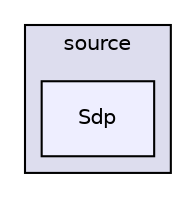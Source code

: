 digraph "/src/src/source/Sdp" {
  compound=true
  node [ fontsize="10", fontname="Helvetica"];
  edge [ labelfontsize="10", labelfontname="Helvetica"];
  subgraph clusterdir_94e7a0fbe7f8eaf7f05ee7b02c647e9f {
    graph [ bgcolor="#ddddee", pencolor="black", label="source" fontname="Helvetica", fontsize="10", URL="dir_94e7a0fbe7f8eaf7f05ee7b02c647e9f.html"]
  dir_3b2851d8c101e843d2f380332a6bdad4 [shape=box, label="Sdp", style="filled", fillcolor="#eeeeff", pencolor="black", URL="dir_3b2851d8c101e843d2f380332a6bdad4.html"];
  }
}
